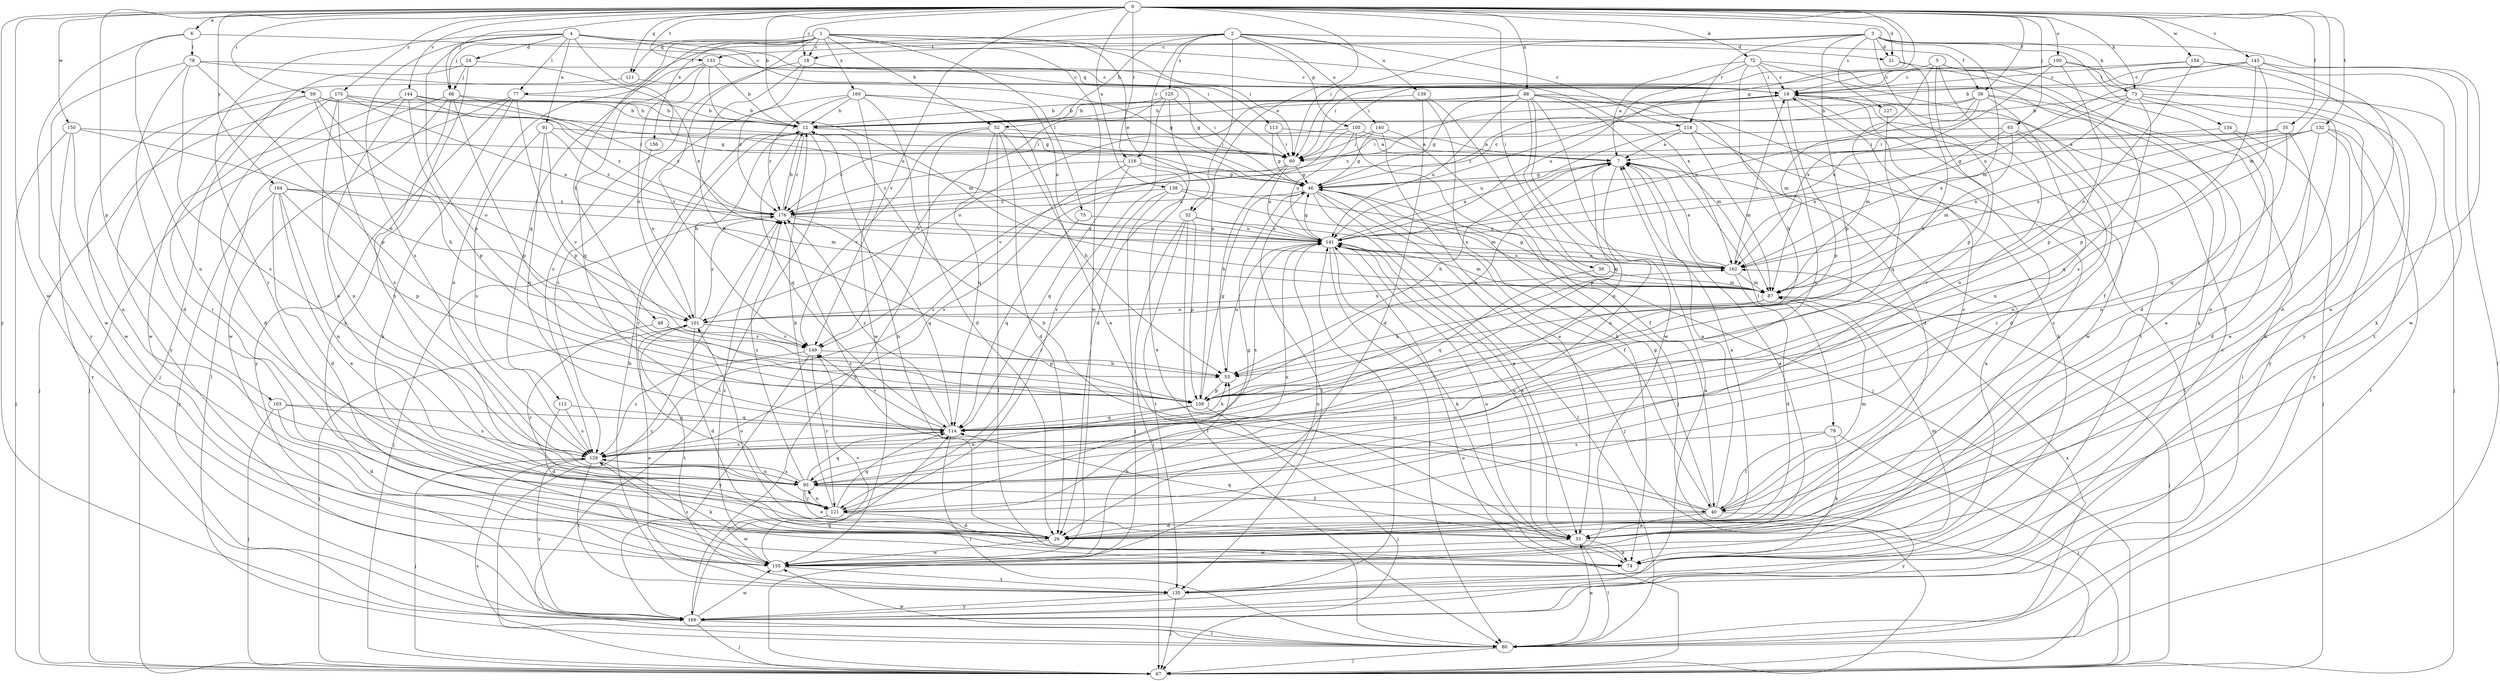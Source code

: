 strict digraph  {
0;
1;
2;
3;
4;
5;
6;
7;
12;
18;
19;
21;
24;
26;
32;
33;
35;
39;
40;
46;
48;
52;
53;
56;
59;
60;
65;
66;
67;
72;
73;
74;
75;
77;
78;
79;
80;
87;
88;
91;
93;
100;
101;
103;
105;
108;
111;
112;
113;
114;
116;
118;
121;
125;
127;
128;
132;
133;
134;
135;
138;
139;
140;
141;
143;
144;
149;
150;
154;
155;
156;
160;
162;
164;
169;
175;
176;
0 -> 6  [label=a];
0 -> 12  [label=b];
0 -> 18  [label=c];
0 -> 21  [label=d];
0 -> 32  [label=e];
0 -> 35  [label=f];
0 -> 39  [label=f];
0 -> 46  [label=g];
0 -> 56  [label=i];
0 -> 59  [label=i];
0 -> 60  [label=i];
0 -> 65  [label=j];
0 -> 66  [label=j];
0 -> 72  [label=k];
0 -> 73  [label=k];
0 -> 87  [label=m];
0 -> 88  [label=n];
0 -> 100  [label=o];
0 -> 103  [label=p];
0 -> 111  [label=q];
0 -> 116  [label=r];
0 -> 132  [label=t];
0 -> 133  [label=t];
0 -> 138  [label=u];
0 -> 143  [label=v];
0 -> 144  [label=v];
0 -> 149  [label=v];
0 -> 150  [label=w];
0 -> 154  [label=w];
0 -> 155  [label=w];
0 -> 164  [label=y];
0 -> 169  [label=y];
0 -> 175  [label=z];
1 -> 18  [label=c];
1 -> 32  [label=e];
1 -> 48  [label=h];
1 -> 52  [label=h];
1 -> 60  [label=i];
1 -> 66  [label=j];
1 -> 75  [label=l];
1 -> 111  [label=q];
1 -> 112  [label=q];
1 -> 149  [label=v];
1 -> 155  [label=w];
1 -> 156  [label=x];
1 -> 160  [label=x];
1 -> 162  [label=x];
2 -> 39  [label=f];
2 -> 52  [label=h];
2 -> 77  [label=l];
2 -> 105  [label=p];
2 -> 108  [label=p];
2 -> 116  [label=r];
2 -> 118  [label=r];
2 -> 125  [label=s];
2 -> 133  [label=t];
2 -> 139  [label=u];
2 -> 140  [label=u];
3 -> 18  [label=c];
3 -> 21  [label=d];
3 -> 60  [label=i];
3 -> 73  [label=k];
3 -> 87  [label=m];
3 -> 108  [label=p];
3 -> 118  [label=r];
3 -> 121  [label=r];
3 -> 127  [label=s];
3 -> 134  [label=t];
3 -> 169  [label=y];
4 -> 21  [label=d];
4 -> 24  [label=d];
4 -> 60  [label=i];
4 -> 77  [label=l];
4 -> 91  [label=n];
4 -> 108  [label=p];
4 -> 113  [label=q];
4 -> 121  [label=r];
4 -> 128  [label=s];
4 -> 162  [label=x];
5 -> 19  [label=c];
5 -> 26  [label=d];
5 -> 33  [label=e];
5 -> 87  [label=m];
5 -> 93  [label=n];
5 -> 108  [label=p];
6 -> 19  [label=c];
6 -> 78  [label=l];
6 -> 93  [label=n];
6 -> 169  [label=y];
7 -> 46  [label=g];
7 -> 53  [label=h];
7 -> 79  [label=l];
7 -> 93  [label=n];
7 -> 108  [label=p];
12 -> 7  [label=a];
12 -> 80  [label=l];
12 -> 114  [label=q];
12 -> 121  [label=r];
12 -> 176  [label=z];
18 -> 19  [label=c];
18 -> 53  [label=h];
18 -> 128  [label=s];
18 -> 176  [label=z];
19 -> 12  [label=b];
19 -> 26  [label=d];
19 -> 108  [label=p];
19 -> 155  [label=w];
19 -> 176  [label=z];
21 -> 40  [label=f];
21 -> 53  [label=h];
24 -> 66  [label=j];
24 -> 67  [label=j];
24 -> 74  [label=k];
24 -> 141  [label=u];
26 -> 7  [label=a];
26 -> 12  [label=b];
26 -> 101  [label=o];
26 -> 155  [label=w];
32 -> 67  [label=j];
32 -> 80  [label=l];
32 -> 108  [label=p];
32 -> 135  [label=t];
32 -> 141  [label=u];
32 -> 162  [label=x];
33 -> 19  [label=c];
33 -> 74  [label=k];
33 -> 80  [label=l];
33 -> 114  [label=q];
33 -> 141  [label=u];
33 -> 155  [label=w];
35 -> 33  [label=e];
35 -> 60  [label=i];
35 -> 114  [label=q];
35 -> 162  [label=x];
39 -> 12  [label=b];
39 -> 33  [label=e];
39 -> 80  [label=l];
39 -> 87  [label=m];
39 -> 93  [label=n];
39 -> 141  [label=u];
39 -> 176  [label=z];
40 -> 7  [label=a];
40 -> 12  [label=b];
40 -> 19  [label=c];
40 -> 26  [label=d];
40 -> 33  [label=e];
40 -> 46  [label=g];
40 -> 87  [label=m];
40 -> 169  [label=y];
40 -> 176  [label=z];
46 -> 19  [label=c];
46 -> 33  [label=e];
46 -> 40  [label=f];
46 -> 67  [label=j];
46 -> 80  [label=l];
46 -> 135  [label=t];
46 -> 176  [label=z];
48 -> 108  [label=p];
48 -> 121  [label=r];
48 -> 149  [label=v];
52 -> 26  [label=d];
52 -> 53  [label=h];
52 -> 60  [label=i];
52 -> 80  [label=l];
52 -> 114  [label=q];
52 -> 149  [label=v];
52 -> 169  [label=y];
53 -> 108  [label=p];
53 -> 141  [label=u];
56 -> 87  [label=m];
56 -> 114  [label=q];
59 -> 12  [label=b];
59 -> 53  [label=h];
59 -> 60  [label=i];
59 -> 101  [label=o];
59 -> 121  [label=r];
59 -> 155  [label=w];
60 -> 46  [label=g];
60 -> 53  [label=h];
60 -> 128  [label=s];
60 -> 141  [label=u];
65 -> 60  [label=i];
65 -> 87  [label=m];
65 -> 93  [label=n];
65 -> 121  [label=r];
65 -> 162  [label=x];
66 -> 12  [label=b];
66 -> 67  [label=j];
66 -> 93  [label=n];
66 -> 108  [label=p];
66 -> 155  [label=w];
66 -> 176  [label=z];
67 -> 128  [label=s];
67 -> 141  [label=u];
72 -> 7  [label=a];
72 -> 19  [label=c];
72 -> 53  [label=h];
72 -> 74  [label=k];
72 -> 93  [label=n];
72 -> 135  [label=t];
72 -> 141  [label=u];
73 -> 12  [label=b];
73 -> 40  [label=f];
73 -> 67  [label=j];
73 -> 114  [label=q];
73 -> 141  [label=u];
73 -> 162  [label=x];
73 -> 169  [label=y];
74 -> 7  [label=a];
74 -> 87  [label=m];
74 -> 141  [label=u];
74 -> 176  [label=z];
75 -> 114  [label=q];
75 -> 141  [label=u];
77 -> 12  [label=b];
77 -> 74  [label=k];
77 -> 80  [label=l];
77 -> 108  [label=p];
77 -> 169  [label=y];
78 -> 19  [label=c];
78 -> 26  [label=d];
78 -> 46  [label=g];
78 -> 108  [label=p];
78 -> 128  [label=s];
78 -> 155  [label=w];
79 -> 40  [label=f];
79 -> 67  [label=j];
79 -> 74  [label=k];
79 -> 128  [label=s];
80 -> 33  [label=e];
80 -> 67  [label=j];
80 -> 155  [label=w];
80 -> 162  [label=x];
80 -> 176  [label=z];
87 -> 46  [label=g];
87 -> 53  [label=h];
87 -> 67  [label=j];
87 -> 101  [label=o];
88 -> 12  [label=b];
88 -> 26  [label=d];
88 -> 46  [label=g];
88 -> 74  [label=k];
88 -> 87  [label=m];
88 -> 93  [label=n];
88 -> 101  [label=o];
88 -> 114  [label=q];
88 -> 141  [label=u];
88 -> 155  [label=w];
91 -> 60  [label=i];
91 -> 114  [label=q];
91 -> 128  [label=s];
91 -> 149  [label=v];
91 -> 176  [label=z];
93 -> 33  [label=e];
93 -> 40  [label=f];
93 -> 114  [label=q];
93 -> 121  [label=r];
93 -> 128  [label=s];
93 -> 176  [label=z];
100 -> 19  [label=c];
100 -> 60  [label=i];
100 -> 74  [label=k];
100 -> 108  [label=p];
100 -> 135  [label=t];
100 -> 162  [label=x];
101 -> 12  [label=b];
101 -> 26  [label=d];
101 -> 67  [label=j];
101 -> 135  [label=t];
101 -> 149  [label=v];
101 -> 162  [label=x];
101 -> 176  [label=z];
103 -> 26  [label=d];
103 -> 67  [label=j];
103 -> 114  [label=q];
103 -> 128  [label=s];
105 -> 7  [label=a];
105 -> 67  [label=j];
105 -> 141  [label=u];
105 -> 149  [label=v];
105 -> 176  [label=z];
108 -> 7  [label=a];
108 -> 46  [label=g];
108 -> 67  [label=j];
108 -> 93  [label=n];
108 -> 114  [label=q];
111 -> 46  [label=g];
111 -> 169  [label=y];
112 -> 26  [label=d];
112 -> 114  [label=q];
112 -> 128  [label=s];
113 -> 7  [label=a];
113 -> 46  [label=g];
113 -> 60  [label=i];
114 -> 53  [label=h];
114 -> 80  [label=l];
114 -> 128  [label=s];
114 -> 149  [label=v];
114 -> 176  [label=z];
116 -> 33  [label=e];
116 -> 46  [label=g];
116 -> 114  [label=q];
116 -> 128  [label=s];
116 -> 176  [label=z];
118 -> 7  [label=a];
118 -> 80  [label=l];
118 -> 87  [label=m];
118 -> 141  [label=u];
121 -> 12  [label=b];
121 -> 26  [label=d];
121 -> 46  [label=g];
121 -> 93  [label=n];
121 -> 114  [label=q];
121 -> 141  [label=u];
121 -> 155  [label=w];
125 -> 12  [label=b];
125 -> 26  [label=d];
125 -> 60  [label=i];
125 -> 121  [label=r];
125 -> 149  [label=v];
127 -> 114  [label=q];
128 -> 67  [label=j];
128 -> 74  [label=k];
128 -> 93  [label=n];
128 -> 135  [label=t];
128 -> 169  [label=y];
132 -> 26  [label=d];
132 -> 46  [label=g];
132 -> 60  [label=i];
132 -> 80  [label=l];
132 -> 93  [label=n];
132 -> 162  [label=x];
132 -> 169  [label=y];
133 -> 12  [label=b];
133 -> 19  [label=c];
133 -> 87  [label=m];
133 -> 93  [label=n];
133 -> 101  [label=o];
133 -> 114  [label=q];
134 -> 7  [label=a];
134 -> 26  [label=d];
134 -> 67  [label=j];
135 -> 12  [label=b];
135 -> 19  [label=c];
135 -> 67  [label=j];
135 -> 101  [label=o];
135 -> 141  [label=u];
135 -> 169  [label=y];
138 -> 67  [label=j];
138 -> 87  [label=m];
138 -> 121  [label=r];
138 -> 162  [label=x];
138 -> 176  [label=z];
139 -> 12  [label=b];
139 -> 26  [label=d];
139 -> 67  [label=j];
139 -> 74  [label=k];
140 -> 33  [label=e];
140 -> 40  [label=f];
140 -> 46  [label=g];
140 -> 60  [label=i];
141 -> 7  [label=a];
141 -> 33  [label=e];
141 -> 46  [label=g];
141 -> 74  [label=k];
141 -> 80  [label=l];
141 -> 87  [label=m];
141 -> 128  [label=s];
141 -> 162  [label=x];
143 -> 12  [label=b];
143 -> 19  [label=c];
143 -> 26  [label=d];
143 -> 80  [label=l];
143 -> 108  [label=p];
143 -> 128  [label=s];
143 -> 141  [label=u];
144 -> 12  [label=b];
144 -> 46  [label=g];
144 -> 93  [label=n];
144 -> 108  [label=p];
144 -> 155  [label=w];
144 -> 176  [label=z];
149 -> 53  [label=h];
149 -> 121  [label=r];
149 -> 128  [label=s];
149 -> 169  [label=y];
150 -> 60  [label=i];
150 -> 67  [label=j];
150 -> 93  [label=n];
150 -> 101  [label=o];
150 -> 169  [label=y];
154 -> 19  [label=c];
154 -> 33  [label=e];
154 -> 60  [label=i];
154 -> 101  [label=o];
154 -> 155  [label=w];
155 -> 7  [label=a];
155 -> 53  [label=h];
155 -> 128  [label=s];
155 -> 135  [label=t];
155 -> 141  [label=u];
155 -> 149  [label=v];
156 -> 101  [label=o];
160 -> 12  [label=b];
160 -> 26  [label=d];
160 -> 33  [label=e];
160 -> 128  [label=s];
160 -> 141  [label=u];
160 -> 155  [label=w];
160 -> 176  [label=z];
162 -> 7  [label=a];
162 -> 19  [label=c];
162 -> 26  [label=d];
162 -> 87  [label=m];
162 -> 141  [label=u];
164 -> 26  [label=d];
164 -> 33  [label=e];
164 -> 87  [label=m];
164 -> 93  [label=n];
164 -> 108  [label=p];
164 -> 169  [label=y];
164 -> 176  [label=z];
169 -> 7  [label=a];
169 -> 67  [label=j];
169 -> 80  [label=l];
169 -> 114  [label=q];
169 -> 155  [label=w];
175 -> 12  [label=b];
175 -> 26  [label=d];
175 -> 46  [label=g];
175 -> 67  [label=j];
175 -> 93  [label=n];
175 -> 128  [label=s];
175 -> 141  [label=u];
176 -> 12  [label=b];
176 -> 67  [label=j];
176 -> 114  [label=q];
176 -> 141  [label=u];
}
